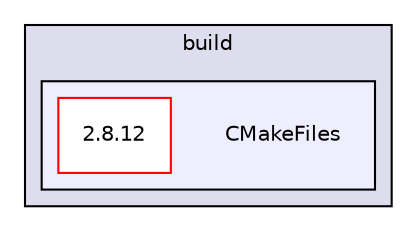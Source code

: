 digraph "CMakeFiles" {
  compound=true
  node [ fontsize="10", fontname="Helvetica"];
  edge [ labelfontsize="10", labelfontname="Helvetica"];
  subgraph clusterdir_41a7c60fe1a6af81b6e1526a4b16ab5e {
    graph [ bgcolor="#ddddee", pencolor="black", label="build" fontname="Helvetica", fontsize="10", URL="dir_41a7c60fe1a6af81b6e1526a4b16ab5e.html"]
  subgraph clusterdir_b18f13ba0724a61ec7012cd5d5ee95e3 {
    graph [ bgcolor="#eeeeff", pencolor="black", label="" URL="dir_b18f13ba0724a61ec7012cd5d5ee95e3.html"];
    dir_b18f13ba0724a61ec7012cd5d5ee95e3 [shape=plaintext label="CMakeFiles"];
    dir_e5b5d54db97933be8b19622e9c1ffb8b [shape=box label="2.8.12" color="red" fillcolor="white" style="filled" URL="dir_e5b5d54db97933be8b19622e9c1ffb8b.html"];
  }
  }
}
